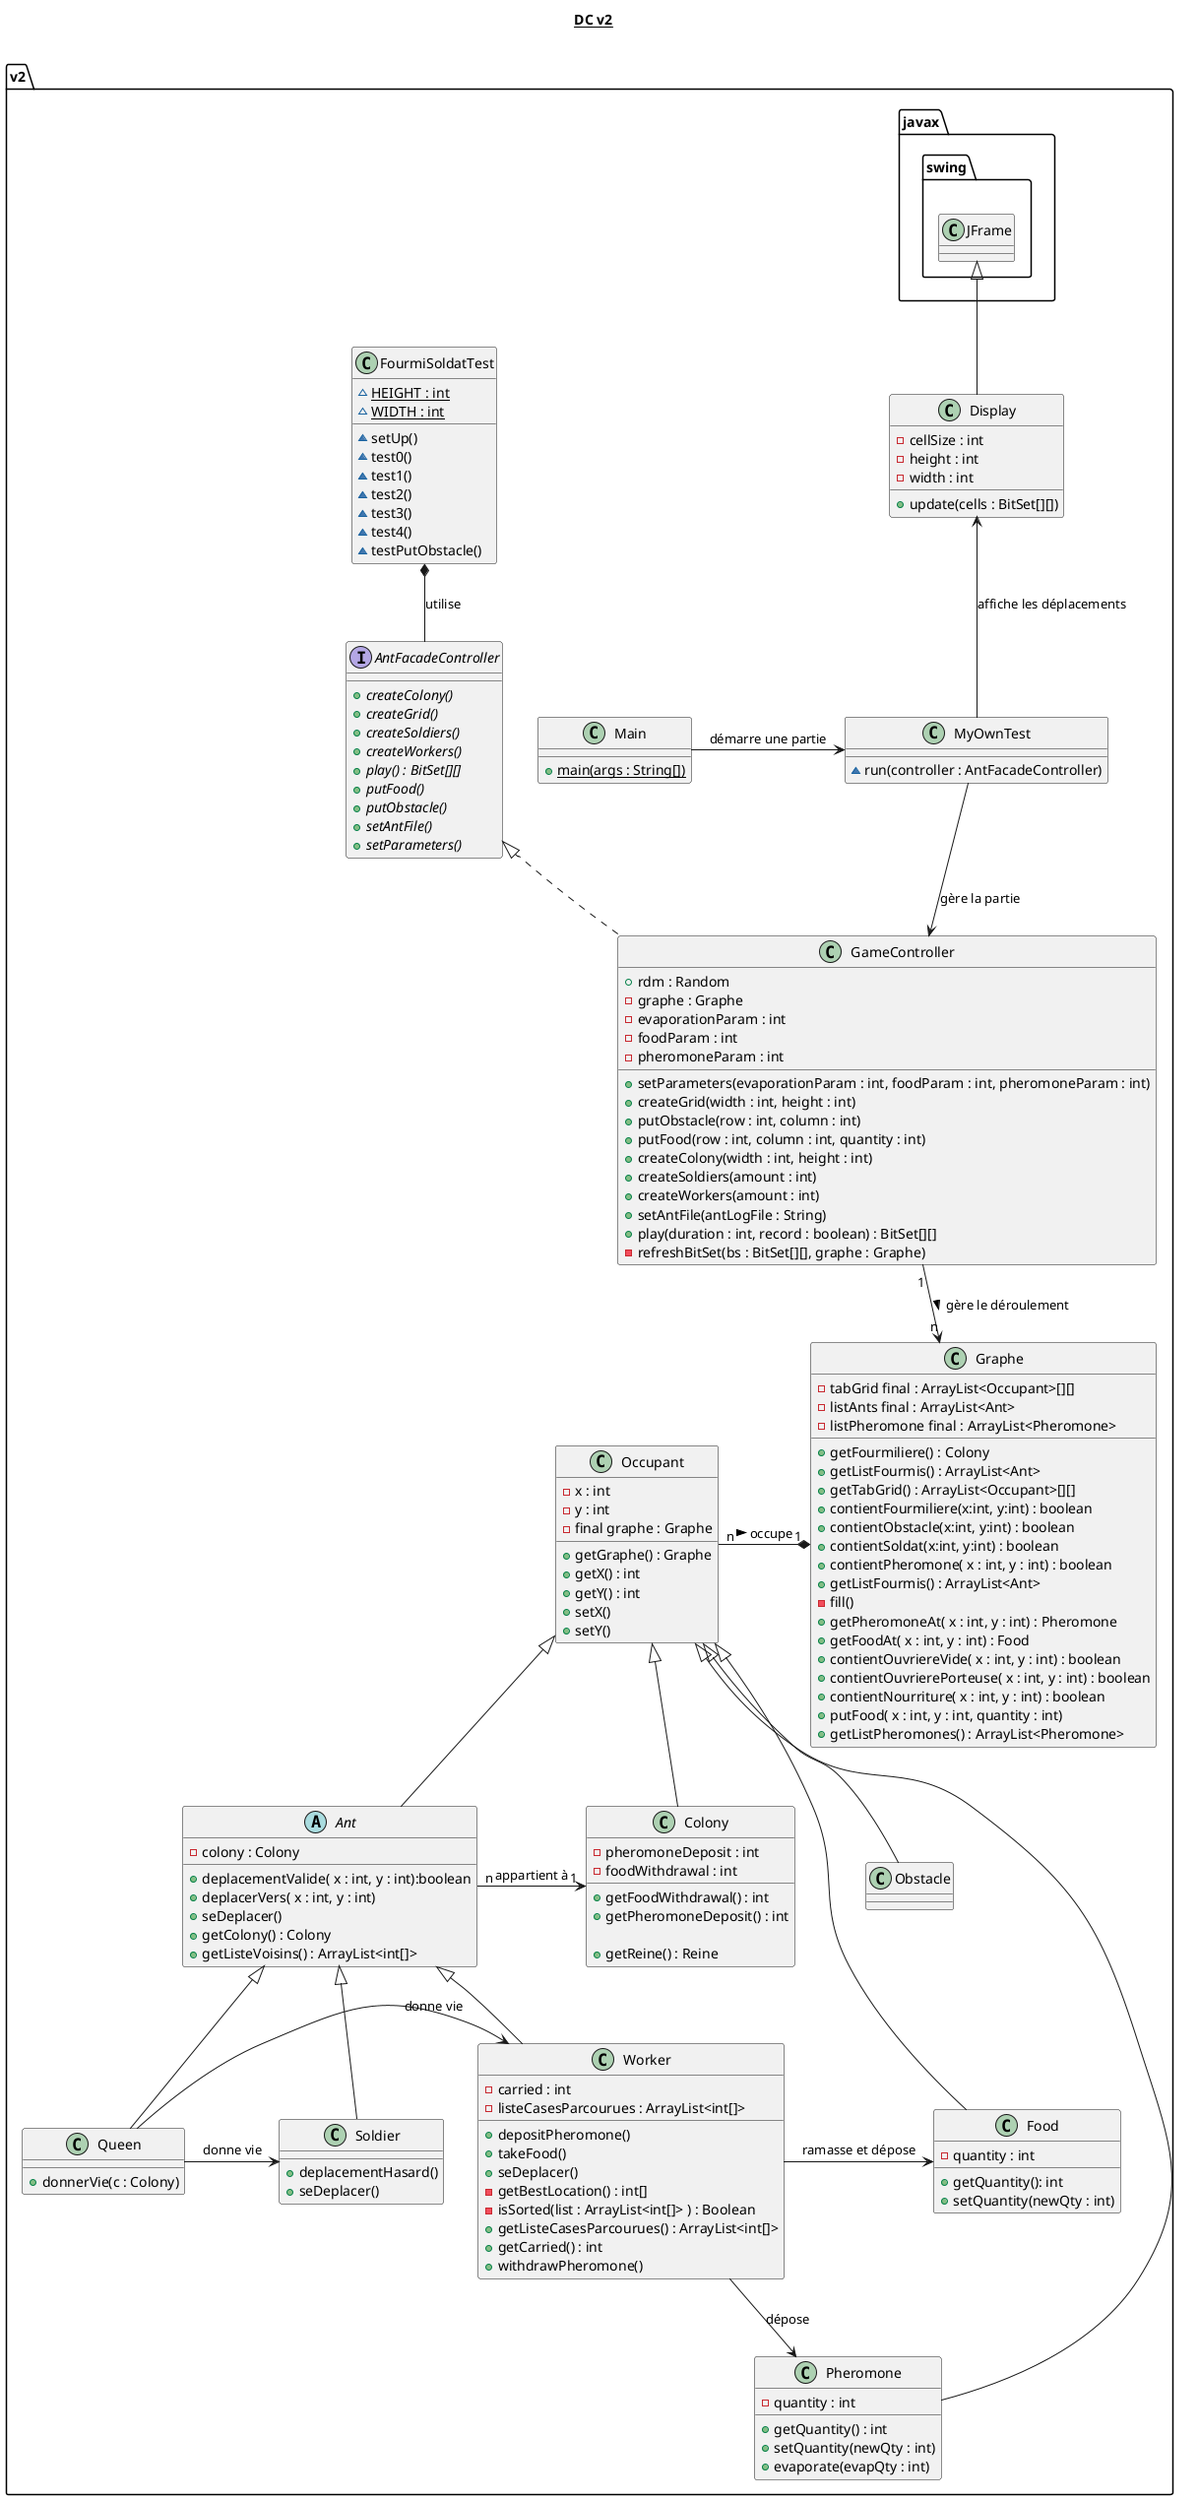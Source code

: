 @startuml

title __DC v2__\n

namespace v2 {

    abstract class Ant extends Occupant
    {
        - colony : Colony

        + deplacementValide( x : int, y : int):boolean
        + deplacerVers( x : int, y : int)
        + seDeplacer()
        + getColony() : Colony
        + getListeVoisins() : ArrayList<int[]>

    }

    interface AntFacadeController
    {
        {abstract} + createColony()
        {abstract} + createGrid()
        {abstract} + createSoldiers()
        {abstract} + createWorkers()
        {abstract} + play() : BitSet[][]
        {abstract} + putFood()
        {abstract} + putObstacle()
        {abstract} + setAntFile()
        {abstract} + setParameters()
    }

    class Colony extends Occupant
    {
        - pheromoneDeposit : int
        - foodWithdrawal : int

        + getFoodWithdrawal() : int
        + getPheromoneDeposit() : int

        + getReine() : Reine
    }


    class Display extends javax.swing.JFrame
    {
        - cellSize : int
        - height : int
        - width : int

        + update(cells : BitSet[][])
    }

    class Food extends Occupant
    {
        - quantity : int

        + getQuantity(): int
        + setQuantity(newQty : int)
    }

    class FourmiSoldatTest
    {
        {static} ~ HEIGHT : int
        {static} ~ WIDTH : int
        ~ setUp()
        ~ test0()
        ~ test1()
        ~ test2()
        ~ test3()
        ~ test4()
        ~ testPutObstacle()
    }

    class GameController implements AntFacadeController
    {
        + rdm : Random
        - graphe : Graphe
        - evaporationParam : int
        - foodParam : int
        - pheromoneParam : int

        + setParameters(evaporationParam : int, foodParam : int, pheromoneParam : int)
        + createGrid(width : int, height : int)
        + putObstacle(row : int, column : int)
        + putFood(row : int, column : int, quantity : int)
        + createColony(width : int, height : int)
        + createSoldiers(amount : int)
        + createWorkers(amount : int)
        + setAntFile(antLogFile : String)
        + play(duration : int, record : boolean) : BitSet[][]
        - refreshBitSet(bs : BitSet[][], graphe : Graphe)
    }

    class Graphe
    {
        - tabGrid final : ArrayList<Occupant>[][]
        - listAnts final : ArrayList<Ant>
        - listPheromone final : ArrayList<Pheromone>

        + getFourmiliere() : Colony
        + getListFourmis() : ArrayList<Ant>
        + getTabGrid() : ArrayList<Occupant>[][]
        + contientFourmiliere(x:int, y:int) : boolean
        + contientObstacle(x:int, y:int) : boolean
        + contientSoldat(x:int, y:int) : boolean
        + contientPheromone( x : int, y : int) : boolean
        + getListFourmis() : ArrayList<Ant>
        - fill()
        + getPheromoneAt( x : int, y : int) : Pheromone
        + getFoodAt( x : int, y : int) : Food
        + contientOuvriereVide( x : int, y : int) : boolean
        + contientOuvrierePorteuse( x : int, y : int) : boolean
        + contientNourriture( x : int, y : int) : boolean
        + putFood( x : int, y : int, quantity : int)
        + getListPheromones() : ArrayList<Pheromone>
    }

    class Main
    {
        {static} + main(args : String[])
    }

    class MyOwnTest
    {
        ~ run(controller : AntFacadeController)
    }

    class Obstacle extends Occupant
    {

    }

    class Occupant
    {
        - x : int
        - y : int
        - final graphe : Graphe

        + getGraphe() : Graphe
        + getX() : int
        + getY() : int
        + setX()
        + setY()
    }

    class Pheromone extends Occupant
    {
        - quantity : int

        + getQuantity() : int
        + setQuantity(newQty : int)
        + evaporate(evapQty : int)

    }
    class Queen extends Ant
    {
        + donnerVie(c : Colony)
    }

    class Soldier extends Ant
    {
        + deplacementHasard()
        + seDeplacer()
    }

    class Worker extends Ant
    {
        - carried : int
        - listeCasesParcourues : ArrayList<int[]>

        + depositPheromone()
        + takeFood()
        + seDeplacer()
        - getBestLocation() : int[]
        - isSorted(list : ArrayList<int[]> ) : Boolean
        + getListeCasesParcourues() : ArrayList<int[]>
        + getCarried() : int
        + withdrawPheromone()
   }

    Main -> MyOwnTest : démarre une partie
    MyOwnTest -up-> Display : affiche les déplacements
    MyOwnTest --> GameController : gère la partie
    FourmiSoldatTest *-- AntFacadeController : utilise
    GameController "1" --> "n" Graphe : gère le déroulement >
    Occupant "n" -* "1" Graphe : occupe >
    Ant "n" -> "1" Colony : appartient à
    Worker -> Food : ramasse et dépose
    Worker --> Pheromone : dépose
    Queen -> Soldier : donne vie
    Queen -> Worker : donne vie
}
@enduml
